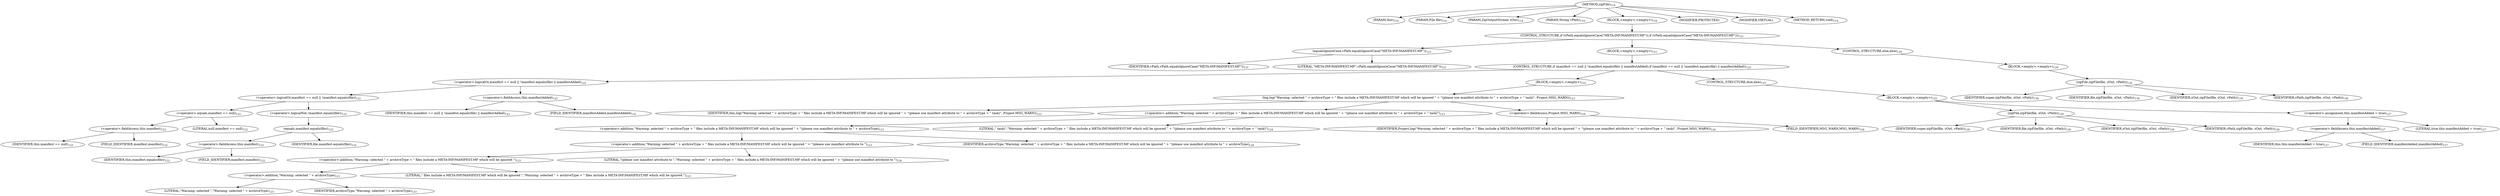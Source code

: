 digraph "zipFile" {  
"159" [label = <(METHOD,zipFile)<SUB>114</SUB>> ]
"12" [label = <(PARAM,this)<SUB>114</SUB>> ]
"160" [label = <(PARAM,File file)<SUB>114</SUB>> ]
"161" [label = <(PARAM,ZipOutputStream zOut)<SUB>114</SUB>> ]
"162" [label = <(PARAM,String vPath)<SUB>114</SUB>> ]
"163" [label = <(BLOCK,&lt;empty&gt;,&lt;empty&gt;)<SUB>116</SUB>> ]
"164" [label = <(CONTROL_STRUCTURE,if (vPath.equalsIgnoreCase(&quot;META-INF/MANIFEST.MF&quot;)),if (vPath.equalsIgnoreCase(&quot;META-INF/MANIFEST.MF&quot;)))<SUB>121</SUB>> ]
"165" [label = <(equalsIgnoreCase,vPath.equalsIgnoreCase(&quot;META-INF/MANIFEST.MF&quot;))<SUB>121</SUB>> ]
"166" [label = <(IDENTIFIER,vPath,vPath.equalsIgnoreCase(&quot;META-INF/MANIFEST.MF&quot;))<SUB>121</SUB>> ]
"167" [label = <(LITERAL,&quot;META-INF/MANIFEST.MF&quot;,vPath.equalsIgnoreCase(&quot;META-INF/MANIFEST.MF&quot;))<SUB>121</SUB>> ]
"168" [label = <(BLOCK,&lt;empty&gt;,&lt;empty&gt;)<SUB>121</SUB>> ]
"169" [label = <(CONTROL_STRUCTURE,if (manifest == null || !manifest.equals(file) || manifestAdded),if (manifest == null || !manifest.equals(file) || manifestAdded))<SUB>122</SUB>> ]
"170" [label = <(&lt;operator&gt;.logicalOr,manifest == null || !manifest.equals(file) || manifestAdded)<SUB>122</SUB>> ]
"171" [label = <(&lt;operator&gt;.logicalOr,manifest == null || !manifest.equals(file))<SUB>122</SUB>> ]
"172" [label = <(&lt;operator&gt;.equals,manifest == null)<SUB>122</SUB>> ]
"173" [label = <(&lt;operator&gt;.fieldAccess,this.manifest)<SUB>122</SUB>> ]
"174" [label = <(IDENTIFIER,this,manifest == null)<SUB>122</SUB>> ]
"175" [label = <(FIELD_IDENTIFIER,manifest,manifest)<SUB>122</SUB>> ]
"176" [label = <(LITERAL,null,manifest == null)<SUB>122</SUB>> ]
"177" [label = <(&lt;operator&gt;.logicalNot,!manifest.equals(file))<SUB>122</SUB>> ]
"178" [label = <(equals,manifest.equals(file))<SUB>122</SUB>> ]
"179" [label = <(&lt;operator&gt;.fieldAccess,this.manifest)<SUB>122</SUB>> ]
"180" [label = <(IDENTIFIER,this,manifest.equals(file))<SUB>122</SUB>> ]
"181" [label = <(FIELD_IDENTIFIER,manifest,manifest)<SUB>122</SUB>> ]
"182" [label = <(IDENTIFIER,file,manifest.equals(file))<SUB>122</SUB>> ]
"183" [label = <(&lt;operator&gt;.fieldAccess,this.manifestAdded)<SUB>122</SUB>> ]
"184" [label = <(IDENTIFIER,this,manifest == null || !manifest.equals(file) || manifestAdded)<SUB>122</SUB>> ]
"185" [label = <(FIELD_IDENTIFIER,manifestAdded,manifestAdded)<SUB>122</SUB>> ]
"186" [label = <(BLOCK,&lt;empty&gt;,&lt;empty&gt;)<SUB>122</SUB>> ]
"187" [label = <(log,log(&quot;Warning: selected &quot; + archiveType + &quot; files include a META-INF/MANIFEST.MF which will be ignored &quot; + &quot;(please use manifest attribute to &quot; + archiveType + &quot; task)&quot;, Project.MSG_WARN))<SUB>123</SUB>> ]
"11" [label = <(IDENTIFIER,this,log(&quot;Warning: selected &quot; + archiveType + &quot; files include a META-INF/MANIFEST.MF which will be ignored &quot; + &quot;(please use manifest attribute to &quot; + archiveType + &quot; task)&quot;, Project.MSG_WARN))<SUB>123</SUB>> ]
"188" [label = <(&lt;operator&gt;.addition,&quot;Warning: selected &quot; + archiveType + &quot; files include a META-INF/MANIFEST.MF which will be ignored &quot; + &quot;(please use manifest attribute to &quot; + archiveType + &quot; task)&quot;)<SUB>123</SUB>> ]
"189" [label = <(&lt;operator&gt;.addition,&quot;Warning: selected &quot; + archiveType + &quot; files include a META-INF/MANIFEST.MF which will be ignored &quot; + &quot;(please use manifest attribute to &quot; + archiveType)<SUB>123</SUB>> ]
"190" [label = <(&lt;operator&gt;.addition,&quot;Warning: selected &quot; + archiveType + &quot; files include a META-INF/MANIFEST.MF which will be ignored &quot; + &quot;(please use manifest attribute to &quot;)<SUB>123</SUB>> ]
"191" [label = <(&lt;operator&gt;.addition,&quot;Warning: selected &quot; + archiveType + &quot; files include a META-INF/MANIFEST.MF which will be ignored &quot;)<SUB>123</SUB>> ]
"192" [label = <(&lt;operator&gt;.addition,&quot;Warning: selected &quot; + archiveType)<SUB>123</SUB>> ]
"193" [label = <(LITERAL,&quot;Warning: selected &quot;,&quot;Warning: selected &quot; + archiveType)<SUB>123</SUB>> ]
"194" [label = <(IDENTIFIER,archiveType,&quot;Warning: selected &quot; + archiveType)<SUB>123</SUB>> ]
"195" [label = <(LITERAL,&quot; files include a META-INF/MANIFEST.MF which will be ignored &quot;,&quot;Warning: selected &quot; + archiveType + &quot; files include a META-INF/MANIFEST.MF which will be ignored &quot;)<SUB>123</SUB>> ]
"196" [label = <(LITERAL,&quot;(please use manifest attribute to &quot;,&quot;Warning: selected &quot; + archiveType + &quot; files include a META-INF/MANIFEST.MF which will be ignored &quot; + &quot;(please use manifest attribute to &quot;)<SUB>124</SUB>> ]
"197" [label = <(IDENTIFIER,archiveType,&quot;Warning: selected &quot; + archiveType + &quot; files include a META-INF/MANIFEST.MF which will be ignored &quot; + &quot;(please use manifest attribute to &quot; + archiveType)<SUB>124</SUB>> ]
"198" [label = <(LITERAL,&quot; task)&quot;,&quot;Warning: selected &quot; + archiveType + &quot; files include a META-INF/MANIFEST.MF which will be ignored &quot; + &quot;(please use manifest attribute to &quot; + archiveType + &quot; task)&quot;)<SUB>124</SUB>> ]
"199" [label = <(&lt;operator&gt;.fieldAccess,Project.MSG_WARN)<SUB>124</SUB>> ]
"200" [label = <(IDENTIFIER,Project,log(&quot;Warning: selected &quot; + archiveType + &quot; files include a META-INF/MANIFEST.MF which will be ignored &quot; + &quot;(please use manifest attribute to &quot; + archiveType + &quot; task)&quot;, Project.MSG_WARN))<SUB>124</SUB>> ]
"201" [label = <(FIELD_IDENTIFIER,MSG_WARN,MSG_WARN)<SUB>124</SUB>> ]
"202" [label = <(CONTROL_STRUCTURE,else,else)<SUB>125</SUB>> ]
"203" [label = <(BLOCK,&lt;empty&gt;,&lt;empty&gt;)<SUB>125</SUB>> ]
"204" [label = <(zipFile,zipFile(file, zOut, vPath))<SUB>126</SUB>> ]
"205" [label = <(IDENTIFIER,super,zipFile(file, zOut, vPath))<SUB>126</SUB>> ]
"206" [label = <(IDENTIFIER,file,zipFile(file, zOut, vPath))<SUB>126</SUB>> ]
"207" [label = <(IDENTIFIER,zOut,zipFile(file, zOut, vPath))<SUB>126</SUB>> ]
"208" [label = <(IDENTIFIER,vPath,zipFile(file, zOut, vPath))<SUB>126</SUB>> ]
"209" [label = <(&lt;operator&gt;.assignment,this.manifestAdded = true)<SUB>127</SUB>> ]
"210" [label = <(&lt;operator&gt;.fieldAccess,this.manifestAdded)<SUB>127</SUB>> ]
"211" [label = <(IDENTIFIER,this,this.manifestAdded = true)<SUB>127</SUB>> ]
"212" [label = <(FIELD_IDENTIFIER,manifestAdded,manifestAdded)<SUB>127</SUB>> ]
"213" [label = <(LITERAL,true,this.manifestAdded = true)<SUB>127</SUB>> ]
"214" [label = <(CONTROL_STRUCTURE,else,else)<SUB>129</SUB>> ]
"215" [label = <(BLOCK,&lt;empty&gt;,&lt;empty&gt;)<SUB>129</SUB>> ]
"216" [label = <(zipFile,zipFile(file, zOut, vPath))<SUB>130</SUB>> ]
"217" [label = <(IDENTIFIER,super,zipFile(file, zOut, vPath))<SUB>130</SUB>> ]
"218" [label = <(IDENTIFIER,file,zipFile(file, zOut, vPath))<SUB>130</SUB>> ]
"219" [label = <(IDENTIFIER,zOut,zipFile(file, zOut, vPath))<SUB>130</SUB>> ]
"220" [label = <(IDENTIFIER,vPath,zipFile(file, zOut, vPath))<SUB>130</SUB>> ]
"221" [label = <(MODIFIER,PROTECTED)> ]
"222" [label = <(MODIFIER,VIRTUAL)> ]
"223" [label = <(METHOD_RETURN,void)<SUB>114</SUB>> ]
  "159" -> "12" 
  "159" -> "160" 
  "159" -> "161" 
  "159" -> "162" 
  "159" -> "163" 
  "159" -> "221" 
  "159" -> "222" 
  "159" -> "223" 
  "163" -> "164" 
  "164" -> "165" 
  "164" -> "168" 
  "164" -> "214" 
  "165" -> "166" 
  "165" -> "167" 
  "168" -> "169" 
  "169" -> "170" 
  "169" -> "186" 
  "169" -> "202" 
  "170" -> "171" 
  "170" -> "183" 
  "171" -> "172" 
  "171" -> "177" 
  "172" -> "173" 
  "172" -> "176" 
  "173" -> "174" 
  "173" -> "175" 
  "177" -> "178" 
  "178" -> "179" 
  "178" -> "182" 
  "179" -> "180" 
  "179" -> "181" 
  "183" -> "184" 
  "183" -> "185" 
  "186" -> "187" 
  "187" -> "11" 
  "187" -> "188" 
  "187" -> "199" 
  "188" -> "189" 
  "188" -> "198" 
  "189" -> "190" 
  "189" -> "197" 
  "190" -> "191" 
  "190" -> "196" 
  "191" -> "192" 
  "191" -> "195" 
  "192" -> "193" 
  "192" -> "194" 
  "199" -> "200" 
  "199" -> "201" 
  "202" -> "203" 
  "203" -> "204" 
  "203" -> "209" 
  "204" -> "205" 
  "204" -> "206" 
  "204" -> "207" 
  "204" -> "208" 
  "209" -> "210" 
  "209" -> "213" 
  "210" -> "211" 
  "210" -> "212" 
  "214" -> "215" 
  "215" -> "216" 
  "216" -> "217" 
  "216" -> "218" 
  "216" -> "219" 
  "216" -> "220" 
}
